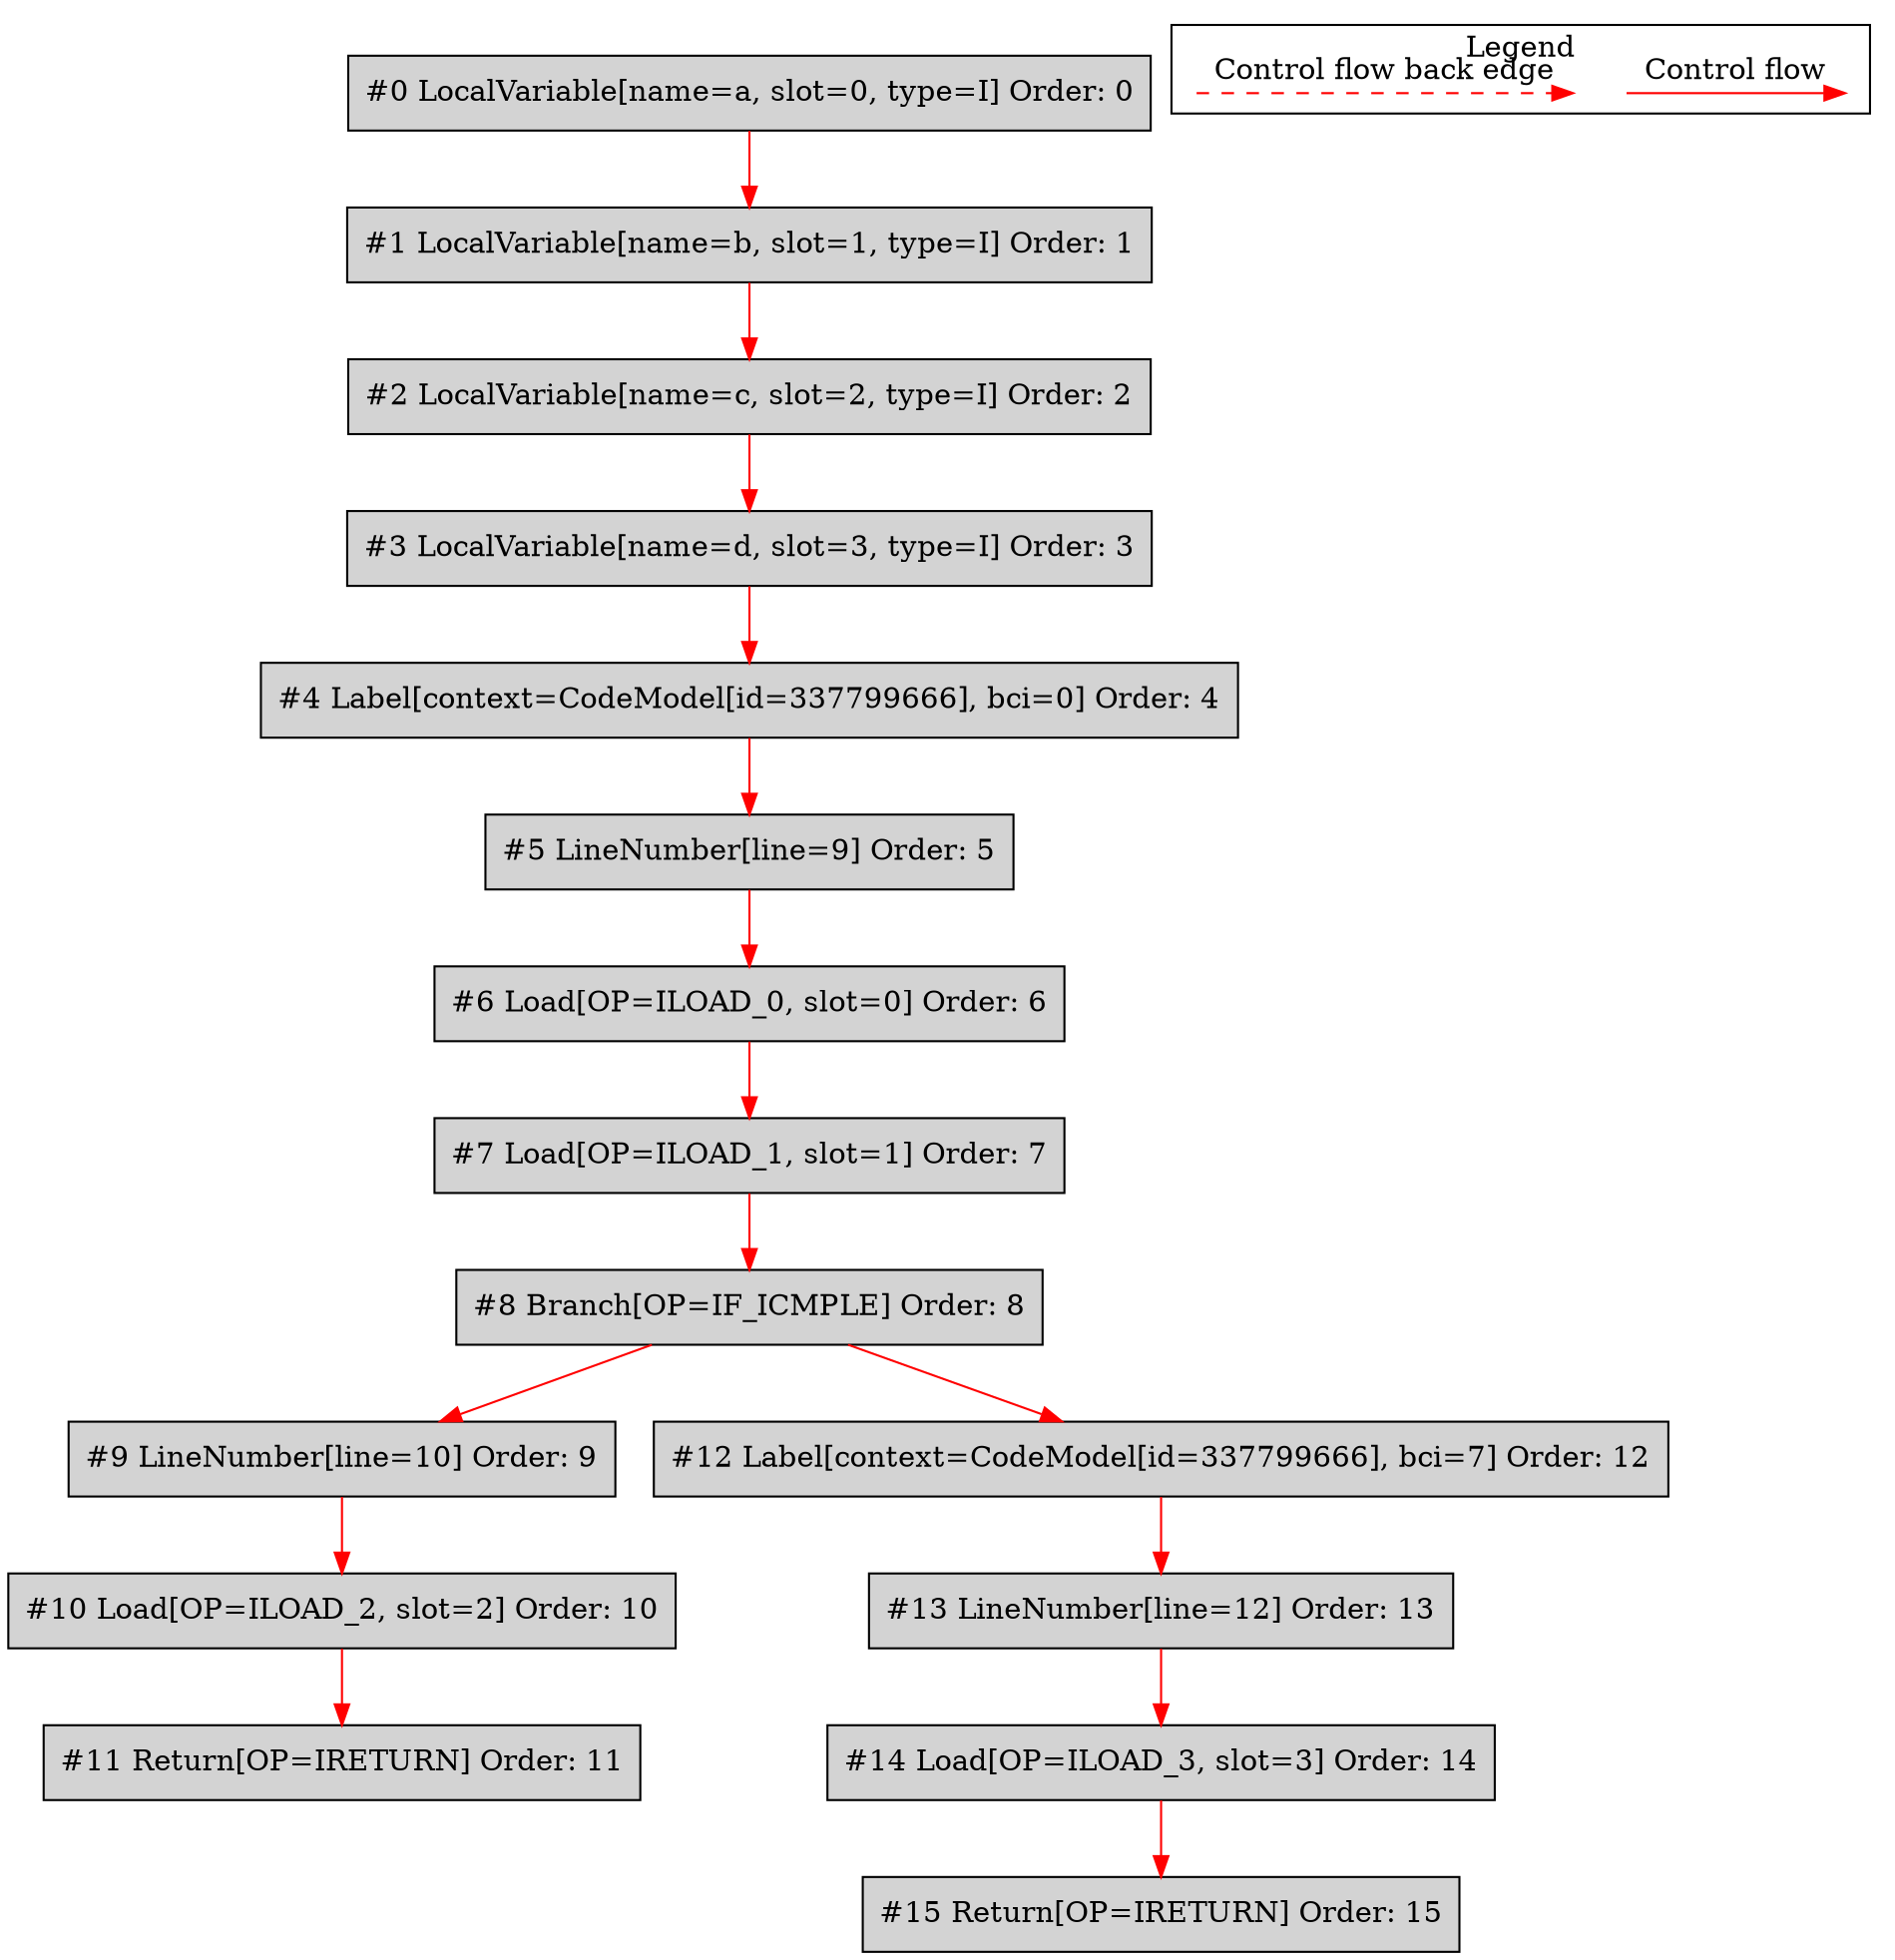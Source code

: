 digraph {
 node0[label="#0 LocalVariable[name=a, slot=0, type=I] Order: 0", shape=box, fillcolor=lightgrey, style=filled];
 node1[label="#1 LocalVariable[name=b, slot=1, type=I] Order: 1", shape=box, fillcolor=lightgrey, style=filled];
 node2[label="#2 LocalVariable[name=c, slot=2, type=I] Order: 2", shape=box, fillcolor=lightgrey, style=filled];
 node3[label="#3 LocalVariable[name=d, slot=3, type=I] Order: 3", shape=box, fillcolor=lightgrey, style=filled];
 node4[label="#4 Label[context=CodeModel[id=337799666], bci=0] Order: 4", shape=box, fillcolor=lightgrey, style=filled];
 node5[label="#5 LineNumber[line=9] Order: 5", shape=box, fillcolor=lightgrey, style=filled];
 node6[label="#6 Load[OP=ILOAD_0, slot=0] Order: 6", shape=box, fillcolor=lightgrey, style=filled];
 node7[label="#7 Load[OP=ILOAD_1, slot=1] Order: 7", shape=box, fillcolor=lightgrey, style=filled];
 node8[label="#8 Branch[OP=IF_ICMPLE] Order: 8", shape=box, fillcolor=lightgrey, style=filled];
 node9[label="#9 LineNumber[line=10] Order: 9", shape=box, fillcolor=lightgrey, style=filled];
 node10[label="#10 Load[OP=ILOAD_2, slot=2] Order: 10", shape=box, fillcolor=lightgrey, style=filled];
 node11[label="#11 Return[OP=IRETURN] Order: 11", shape=box, fillcolor=lightgrey, style=filled];
 node12[label="#12 Label[context=CodeModel[id=337799666], bci=7] Order: 12", shape=box, fillcolor=lightgrey, style=filled];
 node13[label="#13 LineNumber[line=12] Order: 13", shape=box, fillcolor=lightgrey, style=filled];
 node14[label="#14 Load[OP=ILOAD_3, slot=3] Order: 14", shape=box, fillcolor=lightgrey, style=filled];
 node15[label="#15 Return[OP=IRETURN] Order: 15", shape=box, fillcolor=lightgrey, style=filled];
 node0 -> node1[color=red];
 node1 -> node2[color=red];
 node2 -> node3[color=red];
 node3 -> node4[color=red];
 node4 -> node5[color=red];
 node5 -> node6[color=red];
 node6 -> node7[color=red];
 node7 -> node8[color=red];
 node8 -> node9[color=red];
 node9 -> node10[color=red];
 node10 -> node11[color=red];
 node8 -> node12[color=red];
 node12 -> node13[color=red];
 node13 -> node14[color=red];
 node14 -> node15[color=red];
 subgraph cluster_000 {
  label = "Legend";
  node [shape=point]
  {
   rank=same;
   c0 [style = invis];
   c1 [style = invis];
   c2 [style = invis];
   c3 [style = invis];
  }
  c0 -> c1 [label="Control flow", style=solid, color=red]
  c2 -> c3 [label="Control flow back edge", style=dashed, color=red]
 }

}
